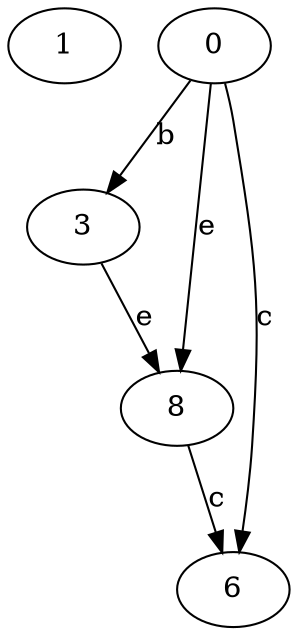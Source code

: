 strict digraph  {
1;
0;
3;
6;
8;
0 -> 3  [label=b];
0 -> 6  [label=c];
0 -> 8  [label=e];
3 -> 8  [label=e];
8 -> 6  [label=c];
}
